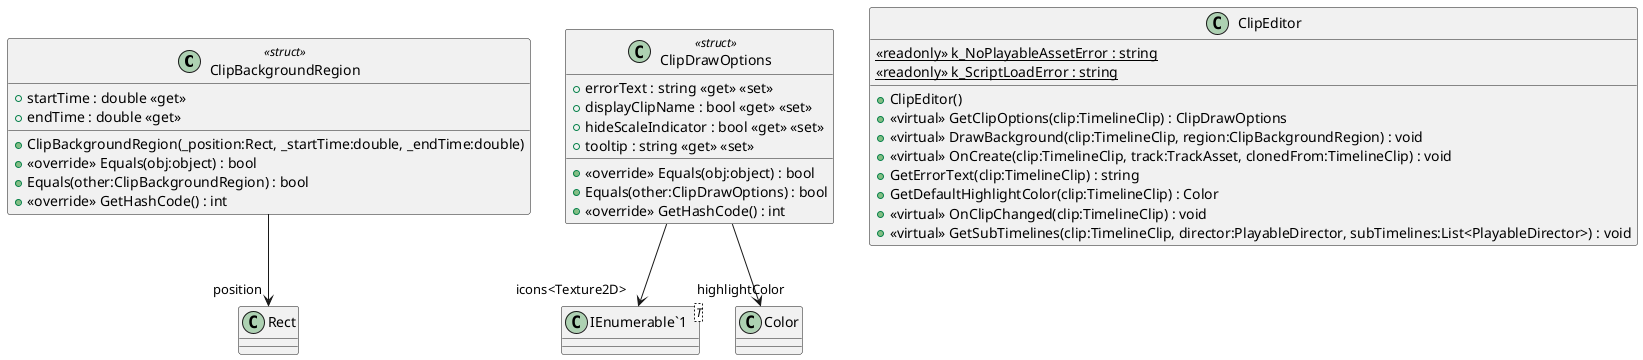 @startuml
class ClipBackgroundRegion <<struct>> {
    + startTime : double <<get>>
    + endTime : double <<get>>
    + ClipBackgroundRegion(_position:Rect, _startTime:double, _endTime:double)
    + <<override>> Equals(obj:object) : bool
    + Equals(other:ClipBackgroundRegion) : bool
    + <<override>> GetHashCode() : int
}
class ClipDrawOptions <<struct>> {
    + errorText : string <<get>> <<set>>
    + displayClipName : bool <<get>> <<set>>
    + hideScaleIndicator : bool <<get>> <<set>>
    + tooltip : string <<get>> <<set>>
    + <<override>> Equals(obj:object) : bool
    + Equals(other:ClipDrawOptions) : bool
    + <<override>> GetHashCode() : int
}
class ClipEditor {
    {static} <<readonly>> k_NoPlayableAssetError : string
    {static} <<readonly>> k_ScriptLoadError : string
    + ClipEditor()
    + <<virtual>> GetClipOptions(clip:TimelineClip) : ClipDrawOptions
    + <<virtual>> DrawBackground(clip:TimelineClip, region:ClipBackgroundRegion) : void
    + <<virtual>> OnCreate(clip:TimelineClip, track:TrackAsset, clonedFrom:TimelineClip) : void
    + GetErrorText(clip:TimelineClip) : string
    + GetDefaultHighlightColor(clip:TimelineClip) : Color
    + <<virtual>> OnClipChanged(clip:TimelineClip) : void
    + <<virtual>> GetSubTimelines(clip:TimelineClip, director:PlayableDirector, subTimelines:List<PlayableDirector>) : void
}
class "IEnumerable`1"<T> {
}
ClipBackgroundRegion --> "position" Rect
ClipDrawOptions --> "highlightColor" Color
ClipDrawOptions --> "icons<Texture2D>" "IEnumerable`1"
@enduml
